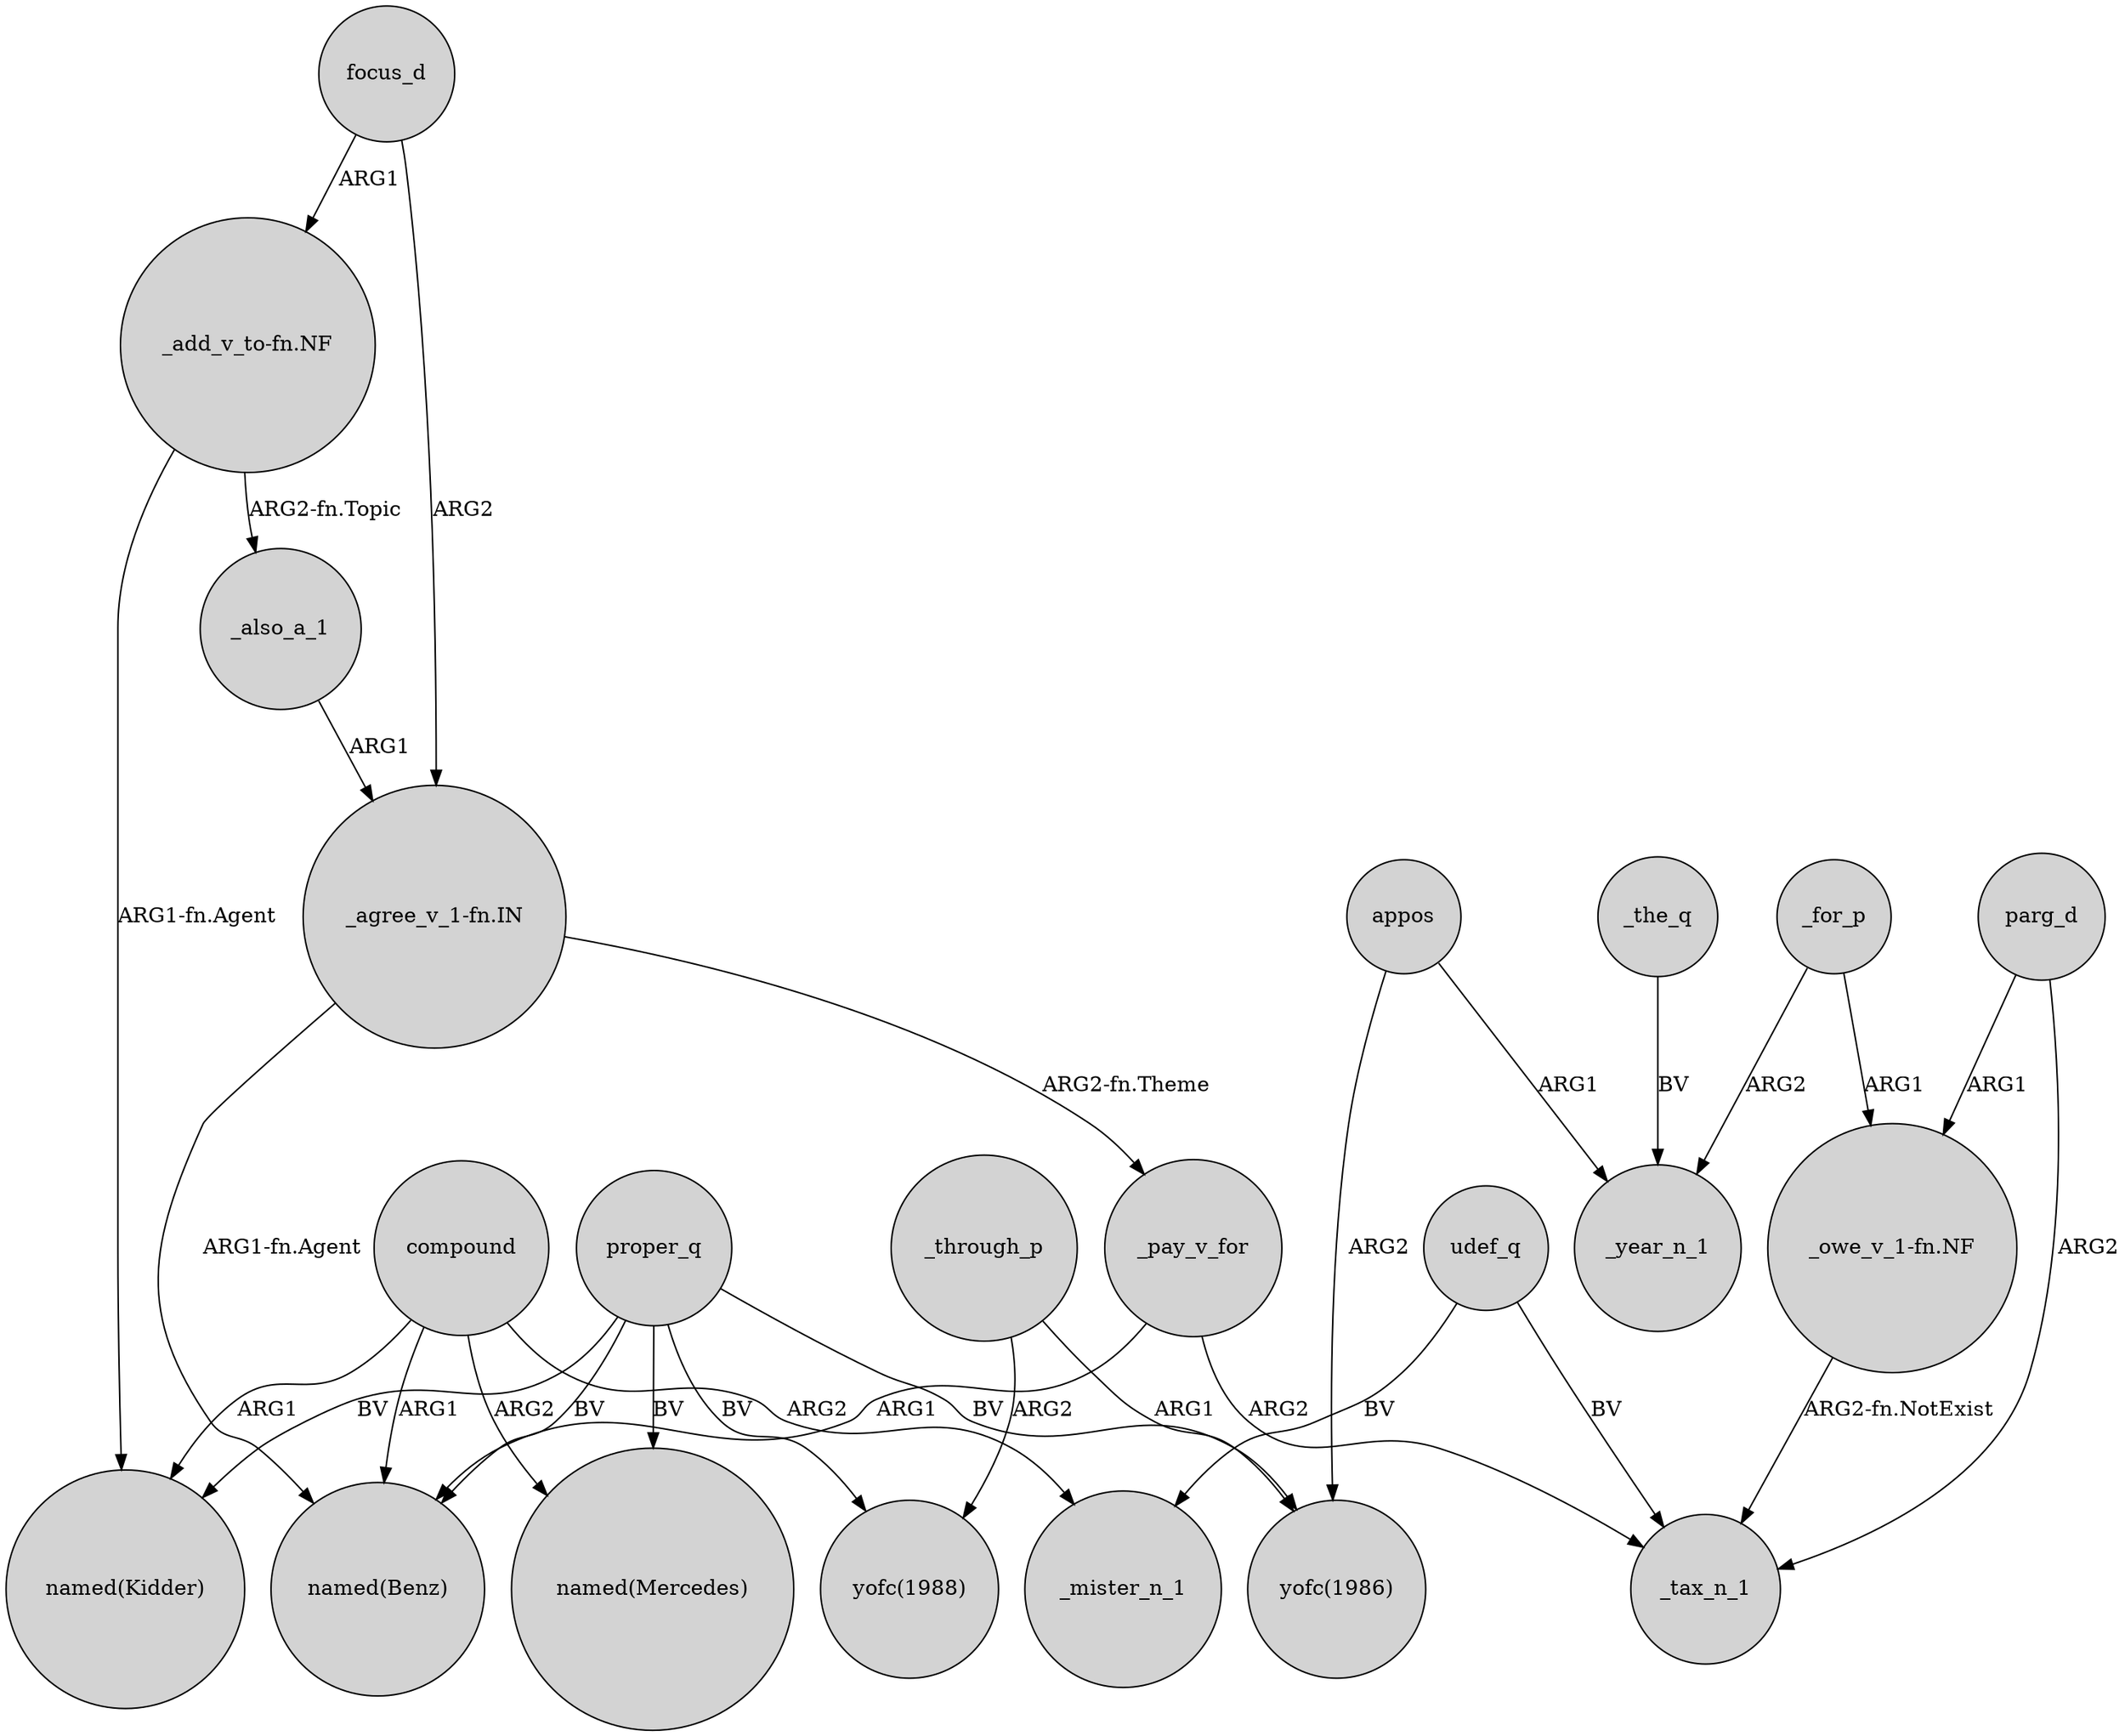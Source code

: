 digraph {
	node [shape=circle style=filled]
	compound -> "named(Kidder)" [label=ARG1]
	proper_q -> "named(Mercedes)" [label=BV]
	_for_p -> _year_n_1 [label=ARG2]
	proper_q -> "named(Benz)" [label=BV]
	appos -> _year_n_1 [label=ARG1]
	parg_d -> _tax_n_1 [label=ARG2]
	compound -> _mister_n_1 [label=ARG2]
	_pay_v_for -> _tax_n_1 [label=ARG2]
	udef_q -> _mister_n_1 [label=BV]
	"_add_v_to-fn.NF" -> _also_a_1 [label="ARG2-fn.Topic"]
	compound -> "named(Benz)" [label=ARG1]
	"_agree_v_1-fn.IN" -> _pay_v_for [label="ARG2-fn.Theme"]
	"_add_v_to-fn.NF" -> "named(Kidder)" [label="ARG1-fn.Agent"]
	_pay_v_for -> "named(Benz)" [label=ARG1]
	"_owe_v_1-fn.NF" -> _tax_n_1 [label="ARG2-fn.NotExist"]
	focus_d -> "_agree_v_1-fn.IN" [label=ARG2]
	udef_q -> _tax_n_1 [label=BV]
	_for_p -> "_owe_v_1-fn.NF" [label=ARG1]
	_also_a_1 -> "_agree_v_1-fn.IN" [label=ARG1]
	_through_p -> "yofc(1988)" [label=ARG2]
	parg_d -> "_owe_v_1-fn.NF" [label=ARG1]
	proper_q -> "yofc(1988)" [label=BV]
	proper_q -> "named(Kidder)" [label=BV]
	proper_q -> "yofc(1986)" [label=BV]
	"_agree_v_1-fn.IN" -> "named(Benz)" [label="ARG1-fn.Agent"]
	_the_q -> _year_n_1 [label=BV]
	appos -> "yofc(1986)" [label=ARG2]
	compound -> "named(Mercedes)" [label=ARG2]
	focus_d -> "_add_v_to-fn.NF" [label=ARG1]
	_through_p -> "yofc(1986)" [label=ARG1]
}
